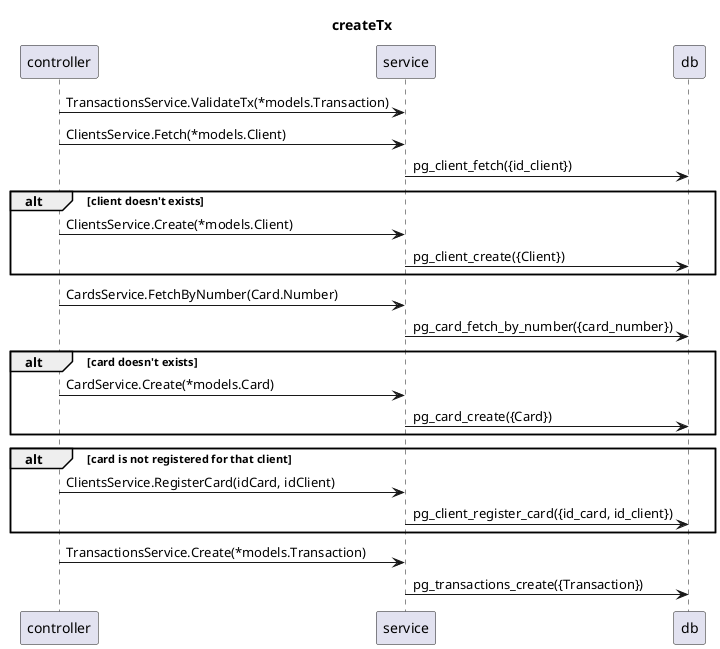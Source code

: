 @startuml
title createTx
skinparam responseMessageBelowArrow true
controller -> service : TransactionsService.ValidateTx(*models.Transaction)
controller -> service : ClientsService.Fetch(*models.Client)
service -> db : pg_client_fetch({id_client})
alt client doesn't exists

    controller -> service: ClientsService.Create(*models.Client)
    service -> db : pg_client_create({Client})

end

controller -> service : CardsService.FetchByNumber(Card.Number)
service -> db : pg_card_fetch_by_number({card_number})

alt card doesn't exists

    controller -> service: CardService.Create(*models.Card)
    service -> db : pg_card_create({Card})

end

alt card is not registered for that client

    controller -> service: ClientsService.RegisterCard(idCard, idClient)
    service -> db : pg_client_register_card({id_card, id_client})

end

controller -> service : TransactionsService.Create(*models.Transaction)
service -> db : pg_transactions_create({Transaction})

@enduml
